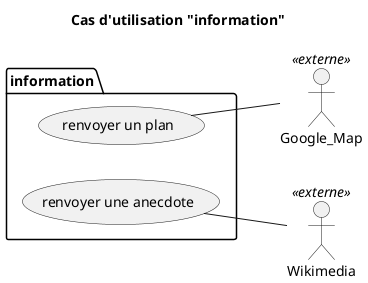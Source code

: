 @startuml 03_UC_information
title Cas d'utilisation "information"

package information{
    left to right direction
    (renvoyer un plan) as map
    (renvoyer une anecdote) as story
}
actor Google_Map <<externe>>
actor Wikimedia <<externe>>

map -- Google_Map
story -- Wikimedia



@enduml
